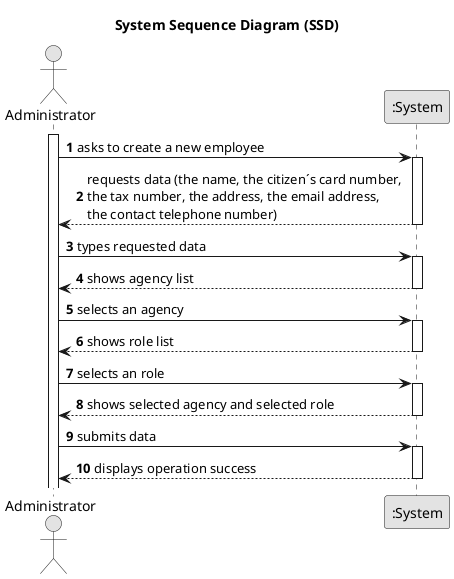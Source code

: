 @startuml
skinparam monochrome true
skinparam packageStyle rectangle
skinparam shadowing false

title System Sequence Diagram (SSD)

autonumber

actor "Administrator" as Admin
participant ":System" as System

activate Admin

    Admin -> System : asks to create a new employee
    activate System

        System --> Admin : requests data (the name, the citizen´s card number, \nthe tax number, the address, the email address, \nthe contact telephone number)
    deactivate System

    Admin -> System : types requested data
    activate System

        System --> Admin : shows agency list
    deactivate System

    Admin -> System : selects an agency
    activate System

        System --> Admin : shows role list
        deactivate System

    Admin -> System : selects an role
    activate System

        System --> Admin : shows selected agency and selected role
    deactivate System

    Admin -> System : submits data
    activate System

        System --> Admin : displays operation success
    deactivate System

@enduml
